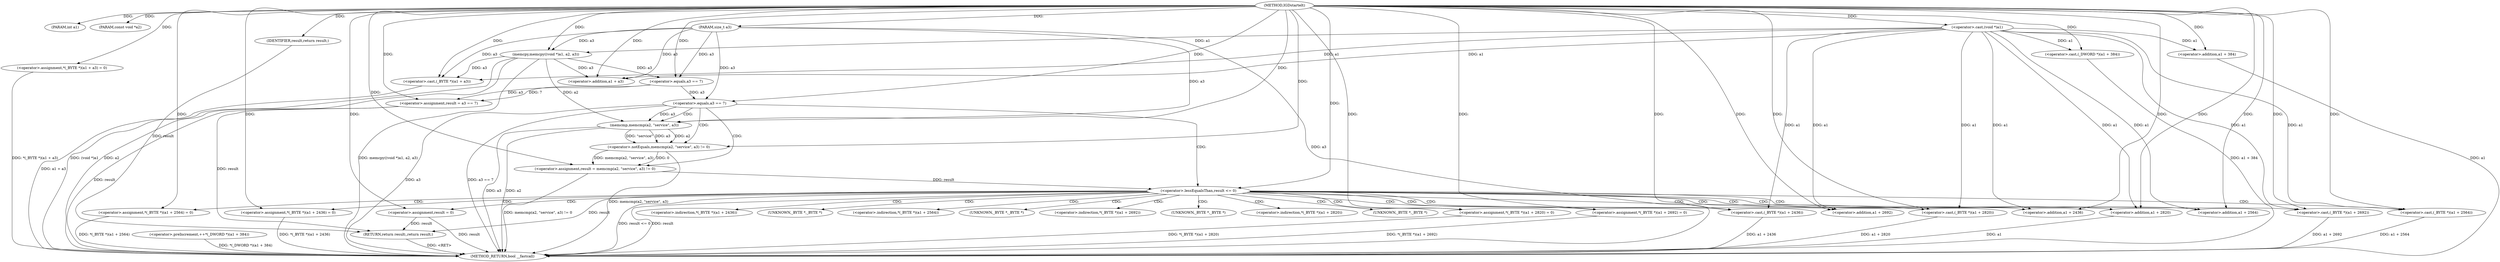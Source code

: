 digraph IGDstartelt {  
"1000102" [label = "(METHOD,IGDstartelt)" ]
"1000189" [label = "(METHOD_RETURN,bool __fastcall)" ]
"1000103" [label = "(PARAM,int a1)" ]
"1000104" [label = "(PARAM,const void *a2)" ]
"1000105" [label = "(PARAM,size_t a3)" ]
"1000108" [label = "(memcpy,memcpy((void *)a1, a2, a3))" ]
"1000109" [label = "(<operator>.cast,(void *)a1)" ]
"1000114" [label = "(<operator>.assignment,*(_BYTE *)(a1 + a3) = 0)" ]
"1000116" [label = "(<operator>.cast,(_BYTE *)(a1 + a3))" ]
"1000118" [label = "(<operator>.addition,a1 + a3)" ]
"1000122" [label = "(<operator>.preIncrement,++*(_DWORD *)(a1 + 384))" ]
"1000124" [label = "(<operator>.cast,(_DWORD *)(a1 + 384))" ]
"1000126" [label = "(<operator>.addition,a1 + 384)" ]
"1000129" [label = "(<operator>.assignment,result = a3 == 7)" ]
"1000131" [label = "(<operator>.equals,a3 == 7)" ]
"1000135" [label = "(<operator>.equals,a3 == 7)" ]
"1000139" [label = "(<operator>.assignment,result = memcmp(a2, \"service\", a3) != 0)" ]
"1000141" [label = "(<operator>.notEquals,memcmp(a2, \"service\", a3) != 0)" ]
"1000142" [label = "(memcmp,memcmp(a2, \"service\", a3))" ]
"1000148" [label = "(<operator>.lessEqualsThan,result <= 0)" ]
"1000152" [label = "(<operator>.assignment,result = 0)" ]
"1000155" [label = "(<operator>.assignment,*(_BYTE *)(a1 + 2436) = 0)" ]
"1000157" [label = "(<operator>.cast,(_BYTE *)(a1 + 2436))" ]
"1000159" [label = "(<operator>.addition,a1 + 2436)" ]
"1000163" [label = "(<operator>.assignment,*(_BYTE *)(a1 + 2564) = 0)" ]
"1000165" [label = "(<operator>.cast,(_BYTE *)(a1 + 2564))" ]
"1000167" [label = "(<operator>.addition,a1 + 2564)" ]
"1000171" [label = "(<operator>.assignment,*(_BYTE *)(a1 + 2692) = 0)" ]
"1000173" [label = "(<operator>.cast,(_BYTE *)(a1 + 2692))" ]
"1000175" [label = "(<operator>.addition,a1 + 2692)" ]
"1000179" [label = "(<operator>.assignment,*(_BYTE *)(a1 + 2820) = 0)" ]
"1000181" [label = "(<operator>.cast,(_BYTE *)(a1 + 2820))" ]
"1000183" [label = "(<operator>.addition,a1 + 2820)" ]
"1000187" [label = "(RETURN,return result;,return result;)" ]
"1000188" [label = "(IDENTIFIER,result,return result;)" ]
"1000156" [label = "(<operator>.indirection,*(_BYTE *)(a1 + 2436))" ]
"1000158" [label = "(UNKNOWN,_BYTE *,_BYTE *)" ]
"1000164" [label = "(<operator>.indirection,*(_BYTE *)(a1 + 2564))" ]
"1000166" [label = "(UNKNOWN,_BYTE *,_BYTE *)" ]
"1000172" [label = "(<operator>.indirection,*(_BYTE *)(a1 + 2692))" ]
"1000174" [label = "(UNKNOWN,_BYTE *,_BYTE *)" ]
"1000180" [label = "(<operator>.indirection,*(_BYTE *)(a1 + 2820))" ]
"1000182" [label = "(UNKNOWN,_BYTE *,_BYTE *)" ]
  "1000187" -> "1000189"  [ label = "DDG: <RET>"] 
  "1000108" -> "1000189"  [ label = "DDG: (void *)a1"] 
  "1000129" -> "1000189"  [ label = "DDG: result"] 
  "1000157" -> "1000189"  [ label = "DDG: a1 + 2436"] 
  "1000155" -> "1000189"  [ label = "DDG: *(_BYTE *)(a1 + 2436)"] 
  "1000142" -> "1000189"  [ label = "DDG: a3"] 
  "1000122" -> "1000189"  [ label = "DDG: *(_DWORD *)(a1 + 384)"] 
  "1000163" -> "1000189"  [ label = "DDG: *(_BYTE *)(a1 + 2564)"] 
  "1000165" -> "1000189"  [ label = "DDG: a1 + 2564"] 
  "1000135" -> "1000189"  [ label = "DDG: a3"] 
  "1000142" -> "1000189"  [ label = "DDG: a2"] 
  "1000126" -> "1000189"  [ label = "DDG: a1"] 
  "1000116" -> "1000189"  [ label = "DDG: a1 + a3"] 
  "1000141" -> "1000189"  [ label = "DDG: memcmp(a2, \"service\", a3)"] 
  "1000105" -> "1000189"  [ label = "DDG: a3"] 
  "1000183" -> "1000189"  [ label = "DDG: a1"] 
  "1000152" -> "1000189"  [ label = "DDG: result"] 
  "1000181" -> "1000189"  [ label = "DDG: a1 + 2820"] 
  "1000148" -> "1000189"  [ label = "DDG: result"] 
  "1000179" -> "1000189"  [ label = "DDG: *(_BYTE *)(a1 + 2820)"] 
  "1000148" -> "1000189"  [ label = "DDG: result <= 0"] 
  "1000114" -> "1000189"  [ label = "DDG: *(_BYTE *)(a1 + a3)"] 
  "1000135" -> "1000189"  [ label = "DDG: a3 == 7"] 
  "1000139" -> "1000189"  [ label = "DDG: memcmp(a2, \"service\", a3) != 0"] 
  "1000124" -> "1000189"  [ label = "DDG: a1 + 384"] 
  "1000108" -> "1000189"  [ label = "DDG: a2"] 
  "1000173" -> "1000189"  [ label = "DDG: a1 + 2692"] 
  "1000171" -> "1000189"  [ label = "DDG: *(_BYTE *)(a1 + 2692)"] 
  "1000108" -> "1000189"  [ label = "DDG: memcpy((void *)a1, a2, a3)"] 
  "1000102" -> "1000103"  [ label = "DDG: "] 
  "1000102" -> "1000104"  [ label = "DDG: "] 
  "1000102" -> "1000105"  [ label = "DDG: "] 
  "1000109" -> "1000108"  [ label = "DDG: a1"] 
  "1000102" -> "1000109"  [ label = "DDG: "] 
  "1000102" -> "1000108"  [ label = "DDG: "] 
  "1000105" -> "1000108"  [ label = "DDG: a3"] 
  "1000102" -> "1000114"  [ label = "DDG: "] 
  "1000109" -> "1000116"  [ label = "DDG: a1"] 
  "1000102" -> "1000116"  [ label = "DDG: "] 
  "1000108" -> "1000116"  [ label = "DDG: a3"] 
  "1000105" -> "1000116"  [ label = "DDG: a3"] 
  "1000109" -> "1000118"  [ label = "DDG: a1"] 
  "1000102" -> "1000118"  [ label = "DDG: "] 
  "1000108" -> "1000118"  [ label = "DDG: a3"] 
  "1000105" -> "1000118"  [ label = "DDG: a3"] 
  "1000102" -> "1000124"  [ label = "DDG: "] 
  "1000109" -> "1000124"  [ label = "DDG: a1"] 
  "1000102" -> "1000126"  [ label = "DDG: "] 
  "1000109" -> "1000126"  [ label = "DDG: a1"] 
  "1000131" -> "1000129"  [ label = "DDG: a3"] 
  "1000131" -> "1000129"  [ label = "DDG: 7"] 
  "1000102" -> "1000129"  [ label = "DDG: "] 
  "1000105" -> "1000131"  [ label = "DDG: a3"] 
  "1000102" -> "1000131"  [ label = "DDG: "] 
  "1000108" -> "1000131"  [ label = "DDG: a3"] 
  "1000131" -> "1000135"  [ label = "DDG: a3"] 
  "1000105" -> "1000135"  [ label = "DDG: a3"] 
  "1000102" -> "1000135"  [ label = "DDG: "] 
  "1000141" -> "1000139"  [ label = "DDG: memcmp(a2, \"service\", a3)"] 
  "1000141" -> "1000139"  [ label = "DDG: 0"] 
  "1000102" -> "1000139"  [ label = "DDG: "] 
  "1000142" -> "1000141"  [ label = "DDG: a2"] 
  "1000142" -> "1000141"  [ label = "DDG: \"service\""] 
  "1000142" -> "1000141"  [ label = "DDG: a3"] 
  "1000108" -> "1000142"  [ label = "DDG: a2"] 
  "1000102" -> "1000142"  [ label = "DDG: "] 
  "1000135" -> "1000142"  [ label = "DDG: a3"] 
  "1000105" -> "1000142"  [ label = "DDG: a3"] 
  "1000102" -> "1000141"  [ label = "DDG: "] 
  "1000139" -> "1000148"  [ label = "DDG: result"] 
  "1000102" -> "1000148"  [ label = "DDG: "] 
  "1000102" -> "1000152"  [ label = "DDG: "] 
  "1000102" -> "1000155"  [ label = "DDG: "] 
  "1000102" -> "1000157"  [ label = "DDG: "] 
  "1000109" -> "1000157"  [ label = "DDG: a1"] 
  "1000102" -> "1000159"  [ label = "DDG: "] 
  "1000109" -> "1000159"  [ label = "DDG: a1"] 
  "1000102" -> "1000163"  [ label = "DDG: "] 
  "1000102" -> "1000165"  [ label = "DDG: "] 
  "1000109" -> "1000165"  [ label = "DDG: a1"] 
  "1000102" -> "1000167"  [ label = "DDG: "] 
  "1000109" -> "1000167"  [ label = "DDG: a1"] 
  "1000102" -> "1000171"  [ label = "DDG: "] 
  "1000102" -> "1000173"  [ label = "DDG: "] 
  "1000109" -> "1000173"  [ label = "DDG: a1"] 
  "1000102" -> "1000175"  [ label = "DDG: "] 
  "1000109" -> "1000175"  [ label = "DDG: a1"] 
  "1000102" -> "1000179"  [ label = "DDG: "] 
  "1000102" -> "1000181"  [ label = "DDG: "] 
  "1000109" -> "1000181"  [ label = "DDG: a1"] 
  "1000102" -> "1000183"  [ label = "DDG: "] 
  "1000109" -> "1000183"  [ label = "DDG: a1"] 
  "1000188" -> "1000187"  [ label = "DDG: result"] 
  "1000129" -> "1000187"  [ label = "DDG: result"] 
  "1000152" -> "1000187"  [ label = "DDG: result"] 
  "1000148" -> "1000187"  [ label = "DDG: result"] 
  "1000102" -> "1000188"  [ label = "DDG: "] 
  "1000135" -> "1000142"  [ label = "CDG: "] 
  "1000135" -> "1000141"  [ label = "CDG: "] 
  "1000135" -> "1000139"  [ label = "CDG: "] 
  "1000135" -> "1000148"  [ label = "CDG: "] 
  "1000148" -> "1000175"  [ label = "CDG: "] 
  "1000148" -> "1000174"  [ label = "CDG: "] 
  "1000148" -> "1000173"  [ label = "CDG: "] 
  "1000148" -> "1000172"  [ label = "CDG: "] 
  "1000148" -> "1000171"  [ label = "CDG: "] 
  "1000148" -> "1000167"  [ label = "CDG: "] 
  "1000148" -> "1000166"  [ label = "CDG: "] 
  "1000148" -> "1000165"  [ label = "CDG: "] 
  "1000148" -> "1000164"  [ label = "CDG: "] 
  "1000148" -> "1000163"  [ label = "CDG: "] 
  "1000148" -> "1000183"  [ label = "CDG: "] 
  "1000148" -> "1000182"  [ label = "CDG: "] 
  "1000148" -> "1000181"  [ label = "CDG: "] 
  "1000148" -> "1000180"  [ label = "CDG: "] 
  "1000148" -> "1000179"  [ label = "CDG: "] 
  "1000148" -> "1000159"  [ label = "CDG: "] 
  "1000148" -> "1000158"  [ label = "CDG: "] 
  "1000148" -> "1000157"  [ label = "CDG: "] 
  "1000148" -> "1000156"  [ label = "CDG: "] 
  "1000148" -> "1000155"  [ label = "CDG: "] 
  "1000148" -> "1000152"  [ label = "CDG: "] 
}
